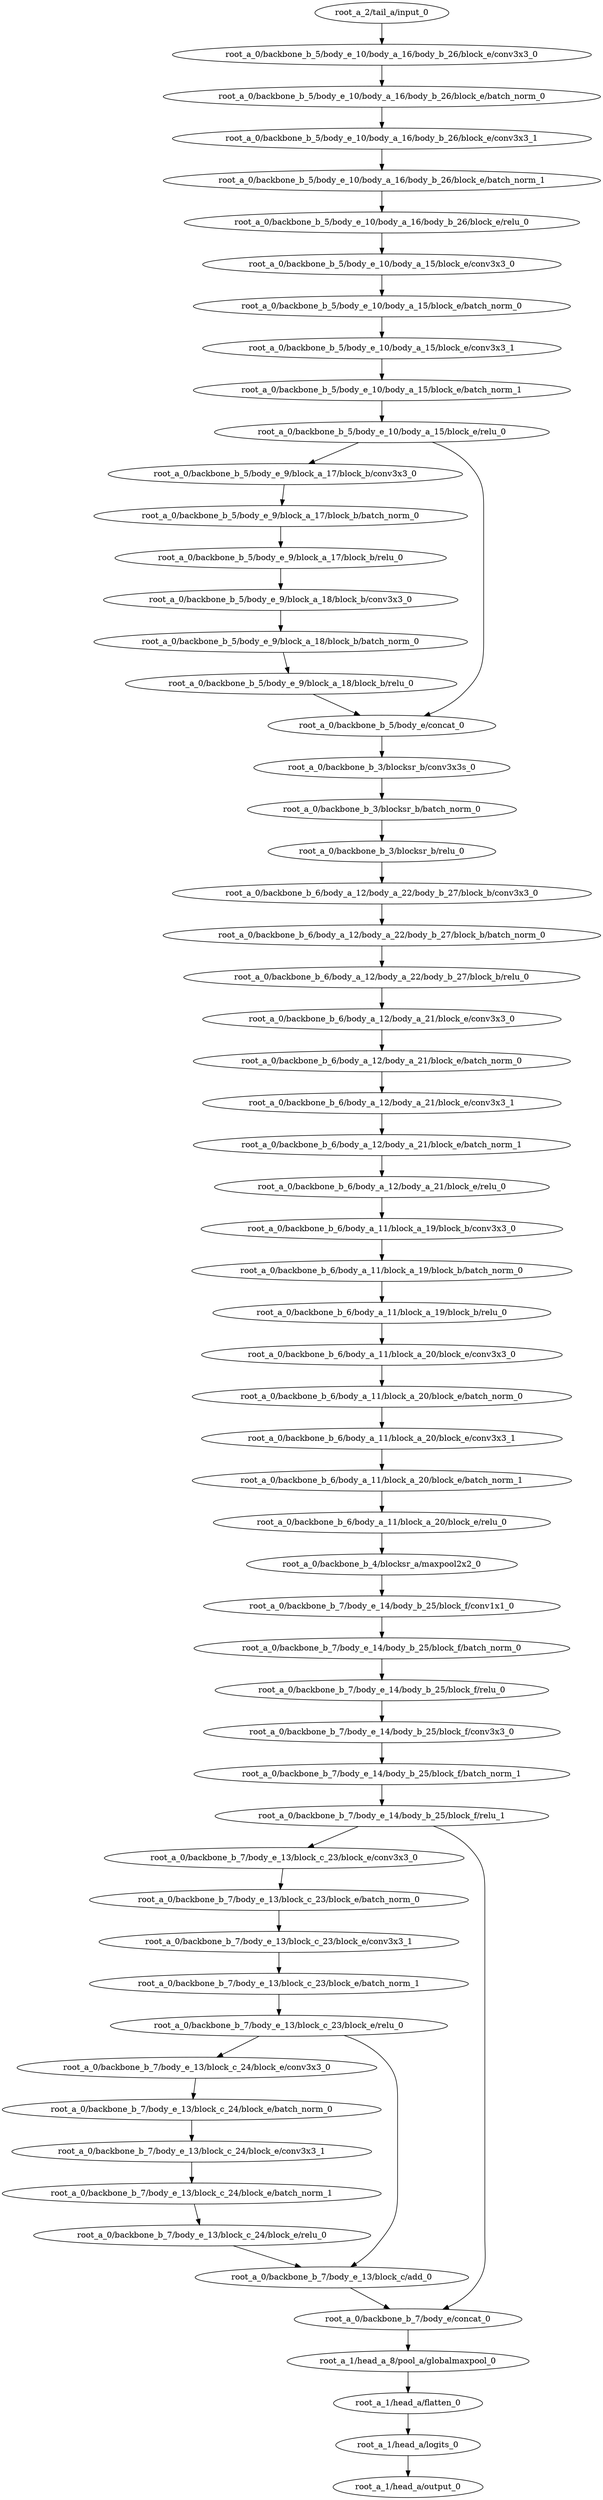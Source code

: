 digraph root_a {
	"root_a_2/tail_a/input_0"
	"root_a_0/backbone_b_5/body_e_10/body_a_16/body_b_26/block_e/conv3x3_0"
	"root_a_0/backbone_b_5/body_e_10/body_a_16/body_b_26/block_e/batch_norm_0"
	"root_a_0/backbone_b_5/body_e_10/body_a_16/body_b_26/block_e/conv3x3_1"
	"root_a_0/backbone_b_5/body_e_10/body_a_16/body_b_26/block_e/batch_norm_1"
	"root_a_0/backbone_b_5/body_e_10/body_a_16/body_b_26/block_e/relu_0"
	"root_a_0/backbone_b_5/body_e_10/body_a_15/block_e/conv3x3_0"
	"root_a_0/backbone_b_5/body_e_10/body_a_15/block_e/batch_norm_0"
	"root_a_0/backbone_b_5/body_e_10/body_a_15/block_e/conv3x3_1"
	"root_a_0/backbone_b_5/body_e_10/body_a_15/block_e/batch_norm_1"
	"root_a_0/backbone_b_5/body_e_10/body_a_15/block_e/relu_0"
	"root_a_0/backbone_b_5/body_e_9/block_a_17/block_b/conv3x3_0"
	"root_a_0/backbone_b_5/body_e_9/block_a_17/block_b/batch_norm_0"
	"root_a_0/backbone_b_5/body_e_9/block_a_17/block_b/relu_0"
	"root_a_0/backbone_b_5/body_e_9/block_a_18/block_b/conv3x3_0"
	"root_a_0/backbone_b_5/body_e_9/block_a_18/block_b/batch_norm_0"
	"root_a_0/backbone_b_5/body_e_9/block_a_18/block_b/relu_0"
	"root_a_0/backbone_b_5/body_e/concat_0"
	"root_a_0/backbone_b_3/blocksr_b/conv3x3s_0"
	"root_a_0/backbone_b_3/blocksr_b/batch_norm_0"
	"root_a_0/backbone_b_3/blocksr_b/relu_0"
	"root_a_0/backbone_b_6/body_a_12/body_a_22/body_b_27/block_b/conv3x3_0"
	"root_a_0/backbone_b_6/body_a_12/body_a_22/body_b_27/block_b/batch_norm_0"
	"root_a_0/backbone_b_6/body_a_12/body_a_22/body_b_27/block_b/relu_0"
	"root_a_0/backbone_b_6/body_a_12/body_a_21/block_e/conv3x3_0"
	"root_a_0/backbone_b_6/body_a_12/body_a_21/block_e/batch_norm_0"
	"root_a_0/backbone_b_6/body_a_12/body_a_21/block_e/conv3x3_1"
	"root_a_0/backbone_b_6/body_a_12/body_a_21/block_e/batch_norm_1"
	"root_a_0/backbone_b_6/body_a_12/body_a_21/block_e/relu_0"
	"root_a_0/backbone_b_6/body_a_11/block_a_19/block_b/conv3x3_0"
	"root_a_0/backbone_b_6/body_a_11/block_a_19/block_b/batch_norm_0"
	"root_a_0/backbone_b_6/body_a_11/block_a_19/block_b/relu_0"
	"root_a_0/backbone_b_6/body_a_11/block_a_20/block_e/conv3x3_0"
	"root_a_0/backbone_b_6/body_a_11/block_a_20/block_e/batch_norm_0"
	"root_a_0/backbone_b_6/body_a_11/block_a_20/block_e/conv3x3_1"
	"root_a_0/backbone_b_6/body_a_11/block_a_20/block_e/batch_norm_1"
	"root_a_0/backbone_b_6/body_a_11/block_a_20/block_e/relu_0"
	"root_a_0/backbone_b_4/blocksr_a/maxpool2x2_0"
	"root_a_0/backbone_b_7/body_e_14/body_b_25/block_f/conv1x1_0"
	"root_a_0/backbone_b_7/body_e_14/body_b_25/block_f/batch_norm_0"
	"root_a_0/backbone_b_7/body_e_14/body_b_25/block_f/relu_0"
	"root_a_0/backbone_b_7/body_e_14/body_b_25/block_f/conv3x3_0"
	"root_a_0/backbone_b_7/body_e_14/body_b_25/block_f/batch_norm_1"
	"root_a_0/backbone_b_7/body_e_14/body_b_25/block_f/relu_1"
	"root_a_0/backbone_b_7/body_e_13/block_c_23/block_e/conv3x3_0"
	"root_a_0/backbone_b_7/body_e_13/block_c_23/block_e/batch_norm_0"
	"root_a_0/backbone_b_7/body_e_13/block_c_23/block_e/conv3x3_1"
	"root_a_0/backbone_b_7/body_e_13/block_c_23/block_e/batch_norm_1"
	"root_a_0/backbone_b_7/body_e_13/block_c_23/block_e/relu_0"
	"root_a_0/backbone_b_7/body_e_13/block_c_24/block_e/conv3x3_0"
	"root_a_0/backbone_b_7/body_e_13/block_c_24/block_e/batch_norm_0"
	"root_a_0/backbone_b_7/body_e_13/block_c_24/block_e/conv3x3_1"
	"root_a_0/backbone_b_7/body_e_13/block_c_24/block_e/batch_norm_1"
	"root_a_0/backbone_b_7/body_e_13/block_c_24/block_e/relu_0"
	"root_a_0/backbone_b_7/body_e_13/block_c/add_0"
	"root_a_0/backbone_b_7/body_e/concat_0"
	"root_a_1/head_a_8/pool_a/globalmaxpool_0"
	"root_a_1/head_a/flatten_0"
	"root_a_1/head_a/logits_0"
	"root_a_1/head_a/output_0"

	"root_a_2/tail_a/input_0" -> "root_a_0/backbone_b_5/body_e_10/body_a_16/body_b_26/block_e/conv3x3_0"
	"root_a_0/backbone_b_5/body_e_10/body_a_16/body_b_26/block_e/conv3x3_0" -> "root_a_0/backbone_b_5/body_e_10/body_a_16/body_b_26/block_e/batch_norm_0"
	"root_a_0/backbone_b_5/body_e_10/body_a_16/body_b_26/block_e/batch_norm_0" -> "root_a_0/backbone_b_5/body_e_10/body_a_16/body_b_26/block_e/conv3x3_1"
	"root_a_0/backbone_b_5/body_e_10/body_a_16/body_b_26/block_e/conv3x3_1" -> "root_a_0/backbone_b_5/body_e_10/body_a_16/body_b_26/block_e/batch_norm_1"
	"root_a_0/backbone_b_5/body_e_10/body_a_16/body_b_26/block_e/batch_norm_1" -> "root_a_0/backbone_b_5/body_e_10/body_a_16/body_b_26/block_e/relu_0"
	"root_a_0/backbone_b_5/body_e_10/body_a_16/body_b_26/block_e/relu_0" -> "root_a_0/backbone_b_5/body_e_10/body_a_15/block_e/conv3x3_0"
	"root_a_0/backbone_b_5/body_e_10/body_a_15/block_e/conv3x3_0" -> "root_a_0/backbone_b_5/body_e_10/body_a_15/block_e/batch_norm_0"
	"root_a_0/backbone_b_5/body_e_10/body_a_15/block_e/batch_norm_0" -> "root_a_0/backbone_b_5/body_e_10/body_a_15/block_e/conv3x3_1"
	"root_a_0/backbone_b_5/body_e_10/body_a_15/block_e/conv3x3_1" -> "root_a_0/backbone_b_5/body_e_10/body_a_15/block_e/batch_norm_1"
	"root_a_0/backbone_b_5/body_e_10/body_a_15/block_e/batch_norm_1" -> "root_a_0/backbone_b_5/body_e_10/body_a_15/block_e/relu_0"
	"root_a_0/backbone_b_5/body_e_10/body_a_15/block_e/relu_0" -> "root_a_0/backbone_b_5/body_e_9/block_a_17/block_b/conv3x3_0"
	"root_a_0/backbone_b_5/body_e_9/block_a_17/block_b/conv3x3_0" -> "root_a_0/backbone_b_5/body_e_9/block_a_17/block_b/batch_norm_0"
	"root_a_0/backbone_b_5/body_e_9/block_a_17/block_b/batch_norm_0" -> "root_a_0/backbone_b_5/body_e_9/block_a_17/block_b/relu_0"
	"root_a_0/backbone_b_5/body_e_9/block_a_17/block_b/relu_0" -> "root_a_0/backbone_b_5/body_e_9/block_a_18/block_b/conv3x3_0"
	"root_a_0/backbone_b_5/body_e_9/block_a_18/block_b/conv3x3_0" -> "root_a_0/backbone_b_5/body_e_9/block_a_18/block_b/batch_norm_0"
	"root_a_0/backbone_b_5/body_e_9/block_a_18/block_b/batch_norm_0" -> "root_a_0/backbone_b_5/body_e_9/block_a_18/block_b/relu_0"
	"root_a_0/backbone_b_5/body_e_10/body_a_15/block_e/relu_0" -> "root_a_0/backbone_b_5/body_e/concat_0"
	"root_a_0/backbone_b_5/body_e_9/block_a_18/block_b/relu_0" -> "root_a_0/backbone_b_5/body_e/concat_0"
	"root_a_0/backbone_b_5/body_e/concat_0" -> "root_a_0/backbone_b_3/blocksr_b/conv3x3s_0"
	"root_a_0/backbone_b_3/blocksr_b/conv3x3s_0" -> "root_a_0/backbone_b_3/blocksr_b/batch_norm_0"
	"root_a_0/backbone_b_3/blocksr_b/batch_norm_0" -> "root_a_0/backbone_b_3/blocksr_b/relu_0"
	"root_a_0/backbone_b_3/blocksr_b/relu_0" -> "root_a_0/backbone_b_6/body_a_12/body_a_22/body_b_27/block_b/conv3x3_0"
	"root_a_0/backbone_b_6/body_a_12/body_a_22/body_b_27/block_b/conv3x3_0" -> "root_a_0/backbone_b_6/body_a_12/body_a_22/body_b_27/block_b/batch_norm_0"
	"root_a_0/backbone_b_6/body_a_12/body_a_22/body_b_27/block_b/batch_norm_0" -> "root_a_0/backbone_b_6/body_a_12/body_a_22/body_b_27/block_b/relu_0"
	"root_a_0/backbone_b_6/body_a_12/body_a_22/body_b_27/block_b/relu_0" -> "root_a_0/backbone_b_6/body_a_12/body_a_21/block_e/conv3x3_0"
	"root_a_0/backbone_b_6/body_a_12/body_a_21/block_e/conv3x3_0" -> "root_a_0/backbone_b_6/body_a_12/body_a_21/block_e/batch_norm_0"
	"root_a_0/backbone_b_6/body_a_12/body_a_21/block_e/batch_norm_0" -> "root_a_0/backbone_b_6/body_a_12/body_a_21/block_e/conv3x3_1"
	"root_a_0/backbone_b_6/body_a_12/body_a_21/block_e/conv3x3_1" -> "root_a_0/backbone_b_6/body_a_12/body_a_21/block_e/batch_norm_1"
	"root_a_0/backbone_b_6/body_a_12/body_a_21/block_e/batch_norm_1" -> "root_a_0/backbone_b_6/body_a_12/body_a_21/block_e/relu_0"
	"root_a_0/backbone_b_6/body_a_12/body_a_21/block_e/relu_0" -> "root_a_0/backbone_b_6/body_a_11/block_a_19/block_b/conv3x3_0"
	"root_a_0/backbone_b_6/body_a_11/block_a_19/block_b/conv3x3_0" -> "root_a_0/backbone_b_6/body_a_11/block_a_19/block_b/batch_norm_0"
	"root_a_0/backbone_b_6/body_a_11/block_a_19/block_b/batch_norm_0" -> "root_a_0/backbone_b_6/body_a_11/block_a_19/block_b/relu_0"
	"root_a_0/backbone_b_6/body_a_11/block_a_19/block_b/relu_0" -> "root_a_0/backbone_b_6/body_a_11/block_a_20/block_e/conv3x3_0"
	"root_a_0/backbone_b_6/body_a_11/block_a_20/block_e/conv3x3_0" -> "root_a_0/backbone_b_6/body_a_11/block_a_20/block_e/batch_norm_0"
	"root_a_0/backbone_b_6/body_a_11/block_a_20/block_e/batch_norm_0" -> "root_a_0/backbone_b_6/body_a_11/block_a_20/block_e/conv3x3_1"
	"root_a_0/backbone_b_6/body_a_11/block_a_20/block_e/conv3x3_1" -> "root_a_0/backbone_b_6/body_a_11/block_a_20/block_e/batch_norm_1"
	"root_a_0/backbone_b_6/body_a_11/block_a_20/block_e/batch_norm_1" -> "root_a_0/backbone_b_6/body_a_11/block_a_20/block_e/relu_0"
	"root_a_0/backbone_b_6/body_a_11/block_a_20/block_e/relu_0" -> "root_a_0/backbone_b_4/blocksr_a/maxpool2x2_0"
	"root_a_0/backbone_b_4/blocksr_a/maxpool2x2_0" -> "root_a_0/backbone_b_7/body_e_14/body_b_25/block_f/conv1x1_0"
	"root_a_0/backbone_b_7/body_e_14/body_b_25/block_f/conv1x1_0" -> "root_a_0/backbone_b_7/body_e_14/body_b_25/block_f/batch_norm_0"
	"root_a_0/backbone_b_7/body_e_14/body_b_25/block_f/batch_norm_0" -> "root_a_0/backbone_b_7/body_e_14/body_b_25/block_f/relu_0"
	"root_a_0/backbone_b_7/body_e_14/body_b_25/block_f/relu_0" -> "root_a_0/backbone_b_7/body_e_14/body_b_25/block_f/conv3x3_0"
	"root_a_0/backbone_b_7/body_e_14/body_b_25/block_f/conv3x3_0" -> "root_a_0/backbone_b_7/body_e_14/body_b_25/block_f/batch_norm_1"
	"root_a_0/backbone_b_7/body_e_14/body_b_25/block_f/batch_norm_1" -> "root_a_0/backbone_b_7/body_e_14/body_b_25/block_f/relu_1"
	"root_a_0/backbone_b_7/body_e_14/body_b_25/block_f/relu_1" -> "root_a_0/backbone_b_7/body_e_13/block_c_23/block_e/conv3x3_0"
	"root_a_0/backbone_b_7/body_e_13/block_c_23/block_e/conv3x3_0" -> "root_a_0/backbone_b_7/body_e_13/block_c_23/block_e/batch_norm_0"
	"root_a_0/backbone_b_7/body_e_13/block_c_23/block_e/batch_norm_0" -> "root_a_0/backbone_b_7/body_e_13/block_c_23/block_e/conv3x3_1"
	"root_a_0/backbone_b_7/body_e_13/block_c_23/block_e/conv3x3_1" -> "root_a_0/backbone_b_7/body_e_13/block_c_23/block_e/batch_norm_1"
	"root_a_0/backbone_b_7/body_e_13/block_c_23/block_e/batch_norm_1" -> "root_a_0/backbone_b_7/body_e_13/block_c_23/block_e/relu_0"
	"root_a_0/backbone_b_7/body_e_13/block_c_23/block_e/relu_0" -> "root_a_0/backbone_b_7/body_e_13/block_c_24/block_e/conv3x3_0"
	"root_a_0/backbone_b_7/body_e_13/block_c_24/block_e/conv3x3_0" -> "root_a_0/backbone_b_7/body_e_13/block_c_24/block_e/batch_norm_0"
	"root_a_0/backbone_b_7/body_e_13/block_c_24/block_e/batch_norm_0" -> "root_a_0/backbone_b_7/body_e_13/block_c_24/block_e/conv3x3_1"
	"root_a_0/backbone_b_7/body_e_13/block_c_24/block_e/conv3x3_1" -> "root_a_0/backbone_b_7/body_e_13/block_c_24/block_e/batch_norm_1"
	"root_a_0/backbone_b_7/body_e_13/block_c_24/block_e/batch_norm_1" -> "root_a_0/backbone_b_7/body_e_13/block_c_24/block_e/relu_0"
	"root_a_0/backbone_b_7/body_e_13/block_c_24/block_e/relu_0" -> "root_a_0/backbone_b_7/body_e_13/block_c/add_0"
	"root_a_0/backbone_b_7/body_e_13/block_c_23/block_e/relu_0" -> "root_a_0/backbone_b_7/body_e_13/block_c/add_0"
	"root_a_0/backbone_b_7/body_e_14/body_b_25/block_f/relu_1" -> "root_a_0/backbone_b_7/body_e/concat_0"
	"root_a_0/backbone_b_7/body_e_13/block_c/add_0" -> "root_a_0/backbone_b_7/body_e/concat_0"
	"root_a_0/backbone_b_7/body_e/concat_0" -> "root_a_1/head_a_8/pool_a/globalmaxpool_0"
	"root_a_1/head_a_8/pool_a/globalmaxpool_0" -> "root_a_1/head_a/flatten_0"
	"root_a_1/head_a/flatten_0" -> "root_a_1/head_a/logits_0"
	"root_a_1/head_a/logits_0" -> "root_a_1/head_a/output_0"

}